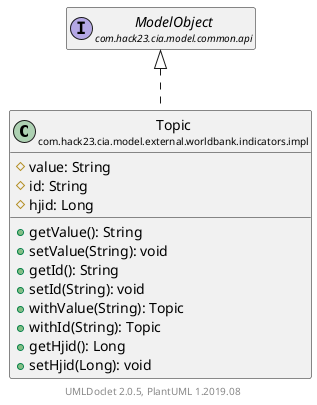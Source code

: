 @startuml
    set namespaceSeparator none
    hide empty fields
    hide empty methods

    class "<size:14>Topic\n<size:10>com.hack23.cia.model.external.worldbank.indicators.impl" as com.hack23.cia.model.external.worldbank.indicators.impl.Topic [[Topic.html]] {
        #value: String
        #id: String
        #hjid: Long
        +getValue(): String
        +setValue(String): void
        +getId(): String
        +setId(String): void
        +withValue(String): Topic
        +withId(String): Topic
        +getHjid(): Long
        +setHjid(Long): void
    }

    interface "<size:14>ModelObject\n<size:10>com.hack23.cia.model.common.api" as com.hack23.cia.model.common.api.ModelObject

    com.hack23.cia.model.common.api.ModelObject <|.. com.hack23.cia.model.external.worldbank.indicators.impl.Topic

    center footer UMLDoclet 2.0.5, PlantUML 1.2019.08
@enduml
